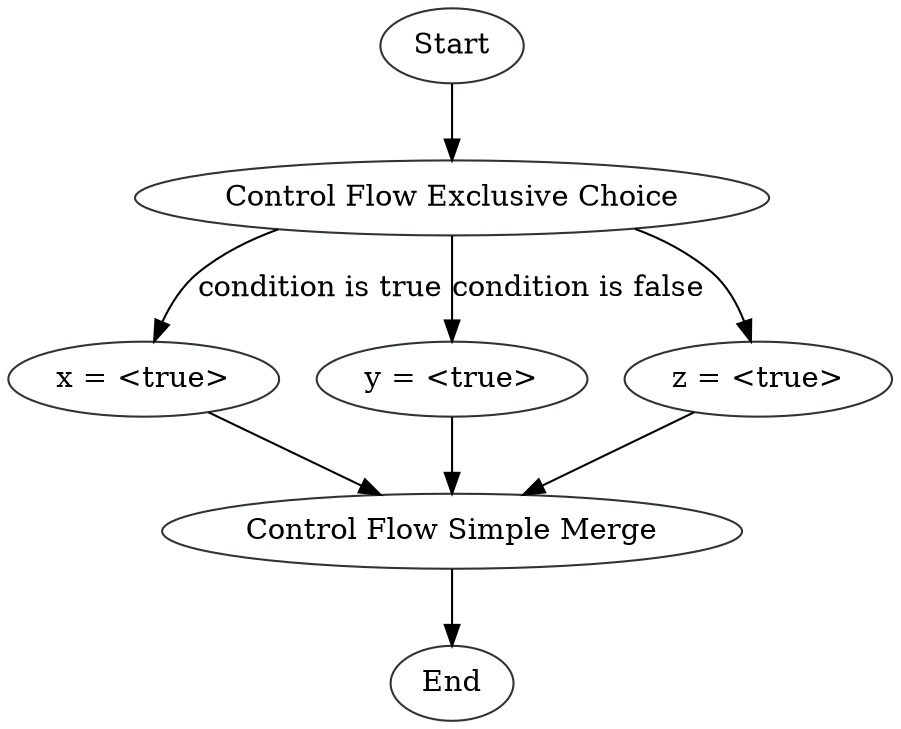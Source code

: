 digraph ExclusiveChoiceWithUnconditionalOutNodeSimpleMerge {
node1 [label="Start", color="#2e3436"]
node3 [label="Control Flow\ Exclusive Choice", color="#2e3436"]
node4 [label="x = <true>", color="#2e3436"]
node5 [label="Control Flow\ Simple Merge", color="#2e3436"]
node2 [label="End", color="#2e3436"]
node6 [label="y = <true>", color="#2e3436"]
node7 [label="z = <true>", color="#2e3436"]

node1 -> node3
node3 -> node4 [label="condition is true"]
node3 -> node6 [label="condition is false"]
node3 -> node7
node4 -> node5
node5 -> node2
node6 -> node5
node7 -> node5
}
